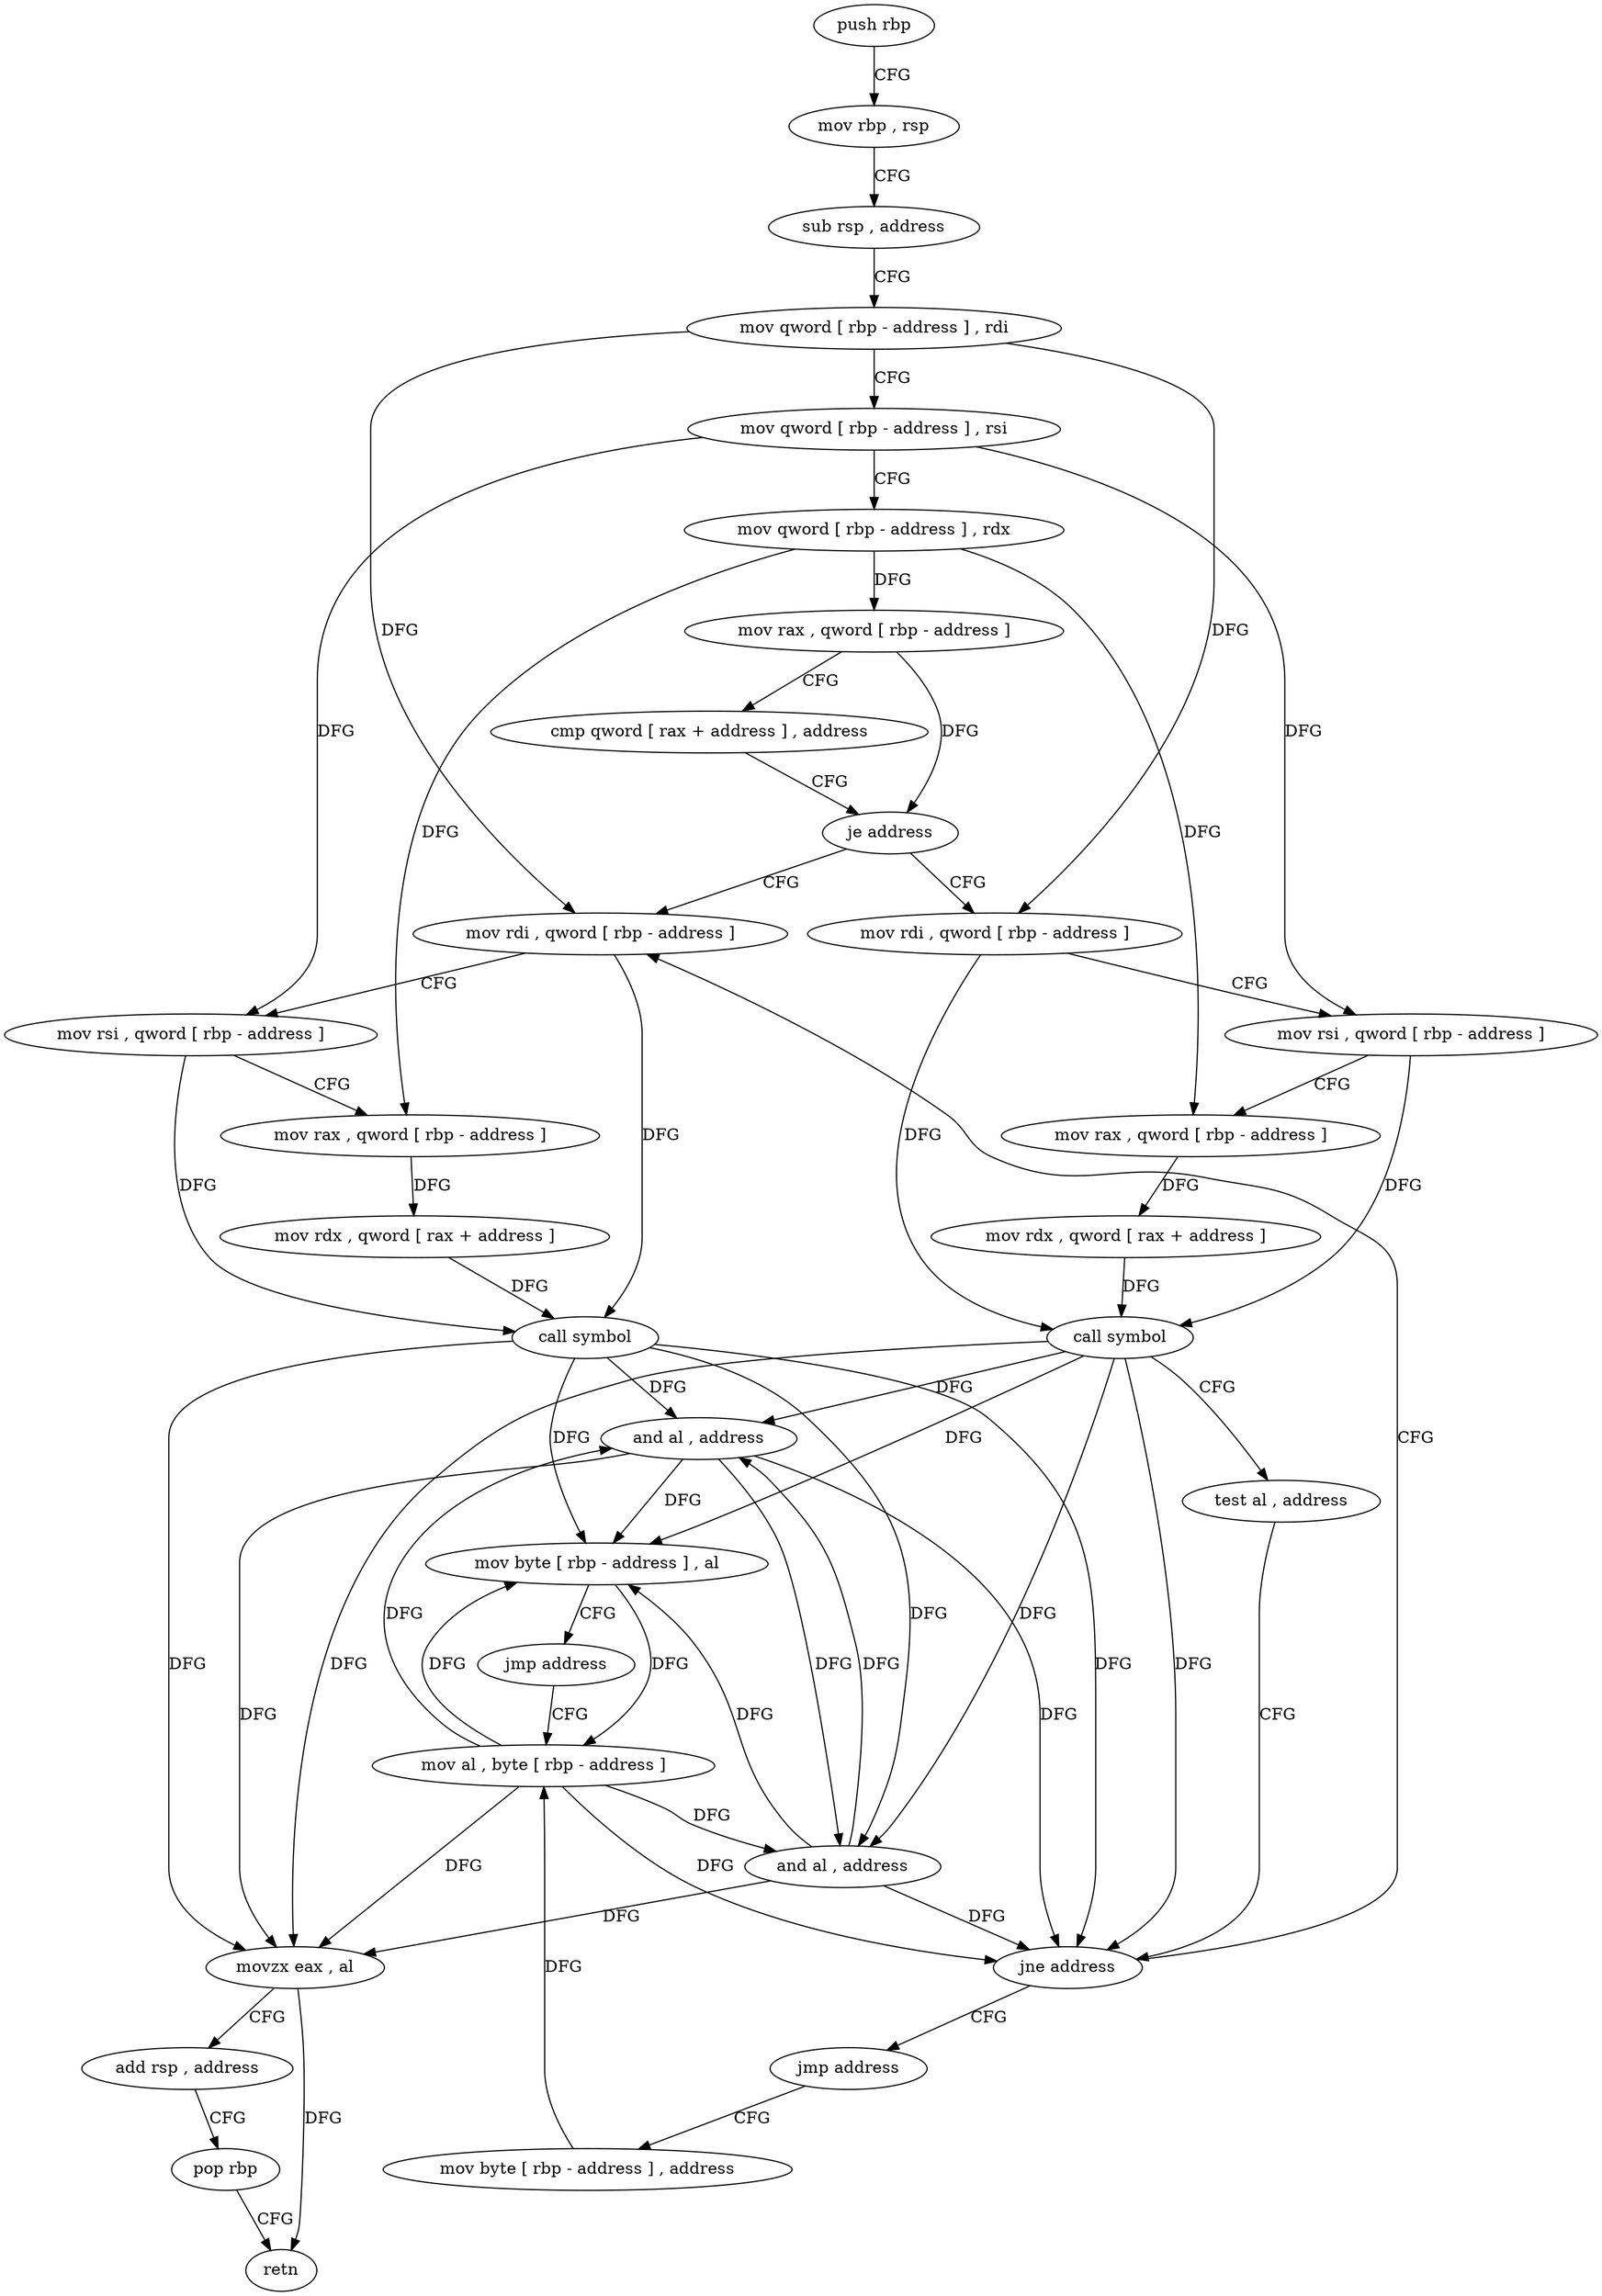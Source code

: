 digraph "func" {
"4214192" [label = "push rbp" ]
"4214193" [label = "mov rbp , rsp" ]
"4214196" [label = "sub rsp , address" ]
"4214200" [label = "mov qword [ rbp - address ] , rdi" ]
"4214204" [label = "mov qword [ rbp - address ] , rsi" ]
"4214208" [label = "mov qword [ rbp - address ] , rdx" ]
"4214212" [label = "mov rax , qword [ rbp - address ]" ]
"4214216" [label = "cmp qword [ rax + address ] , address" ]
"4214224" [label = "je address" ]
"4214267" [label = "mov rdi , qword [ rbp - address ]" ]
"4214230" [label = "mov rdi , qword [ rbp - address ]" ]
"4214271" [label = "mov rsi , qword [ rbp - address ]" ]
"4214275" [label = "mov rax , qword [ rbp - address ]" ]
"4214279" [label = "mov rdx , qword [ rax + address ]" ]
"4214286" [label = "call symbol" ]
"4214291" [label = "and al , address" ]
"4214293" [label = "mov byte [ rbp - address ] , al" ]
"4214296" [label = "jmp address" ]
"4214305" [label = "mov al , byte [ rbp - address ]" ]
"4214234" [label = "mov rsi , qword [ rbp - address ]" ]
"4214238" [label = "mov rax , qword [ rbp - address ]" ]
"4214242" [label = "mov rdx , qword [ rax + address ]" ]
"4214249" [label = "call symbol" ]
"4214254" [label = "test al , address" ]
"4214256" [label = "jne address" ]
"4214262" [label = "jmp address" ]
"4214308" [label = "and al , address" ]
"4214310" [label = "movzx eax , al" ]
"4214313" [label = "add rsp , address" ]
"4214317" [label = "pop rbp" ]
"4214318" [label = "retn" ]
"4214301" [label = "mov byte [ rbp - address ] , address" ]
"4214192" -> "4214193" [ label = "CFG" ]
"4214193" -> "4214196" [ label = "CFG" ]
"4214196" -> "4214200" [ label = "CFG" ]
"4214200" -> "4214204" [ label = "CFG" ]
"4214200" -> "4214267" [ label = "DFG" ]
"4214200" -> "4214230" [ label = "DFG" ]
"4214204" -> "4214208" [ label = "CFG" ]
"4214204" -> "4214271" [ label = "DFG" ]
"4214204" -> "4214234" [ label = "DFG" ]
"4214208" -> "4214212" [ label = "DFG" ]
"4214208" -> "4214275" [ label = "DFG" ]
"4214208" -> "4214238" [ label = "DFG" ]
"4214212" -> "4214216" [ label = "CFG" ]
"4214212" -> "4214224" [ label = "DFG" ]
"4214216" -> "4214224" [ label = "CFG" ]
"4214224" -> "4214267" [ label = "CFG" ]
"4214224" -> "4214230" [ label = "CFG" ]
"4214267" -> "4214271" [ label = "CFG" ]
"4214267" -> "4214286" [ label = "DFG" ]
"4214230" -> "4214234" [ label = "CFG" ]
"4214230" -> "4214249" [ label = "DFG" ]
"4214271" -> "4214275" [ label = "CFG" ]
"4214271" -> "4214286" [ label = "DFG" ]
"4214275" -> "4214279" [ label = "DFG" ]
"4214279" -> "4214286" [ label = "DFG" ]
"4214286" -> "4214291" [ label = "DFG" ]
"4214286" -> "4214293" [ label = "DFG" ]
"4214286" -> "4214256" [ label = "DFG" ]
"4214286" -> "4214308" [ label = "DFG" ]
"4214286" -> "4214310" [ label = "DFG" ]
"4214291" -> "4214293" [ label = "DFG" ]
"4214291" -> "4214256" [ label = "DFG" ]
"4214291" -> "4214308" [ label = "DFG" ]
"4214291" -> "4214310" [ label = "DFG" ]
"4214293" -> "4214296" [ label = "CFG" ]
"4214293" -> "4214305" [ label = "DFG" ]
"4214296" -> "4214305" [ label = "CFG" ]
"4214305" -> "4214308" [ label = "DFG" ]
"4214305" -> "4214291" [ label = "DFG" ]
"4214305" -> "4214293" [ label = "DFG" ]
"4214305" -> "4214256" [ label = "DFG" ]
"4214305" -> "4214310" [ label = "DFG" ]
"4214234" -> "4214238" [ label = "CFG" ]
"4214234" -> "4214249" [ label = "DFG" ]
"4214238" -> "4214242" [ label = "DFG" ]
"4214242" -> "4214249" [ label = "DFG" ]
"4214249" -> "4214254" [ label = "CFG" ]
"4214249" -> "4214291" [ label = "DFG" ]
"4214249" -> "4214293" [ label = "DFG" ]
"4214249" -> "4214256" [ label = "DFG" ]
"4214249" -> "4214308" [ label = "DFG" ]
"4214249" -> "4214310" [ label = "DFG" ]
"4214254" -> "4214256" [ label = "CFG" ]
"4214256" -> "4214267" [ label = "CFG" ]
"4214256" -> "4214262" [ label = "CFG" ]
"4214262" -> "4214301" [ label = "CFG" ]
"4214308" -> "4214310" [ label = "DFG" ]
"4214308" -> "4214291" [ label = "DFG" ]
"4214308" -> "4214293" [ label = "DFG" ]
"4214308" -> "4214256" [ label = "DFG" ]
"4214310" -> "4214313" [ label = "CFG" ]
"4214310" -> "4214318" [ label = "DFG" ]
"4214313" -> "4214317" [ label = "CFG" ]
"4214317" -> "4214318" [ label = "CFG" ]
"4214301" -> "4214305" [ label = "DFG" ]
}

